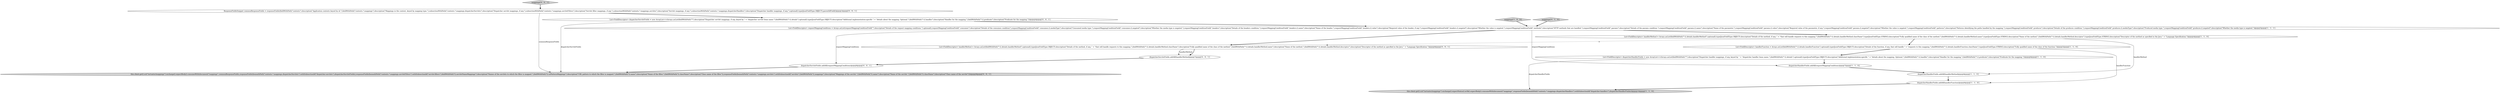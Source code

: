 digraph {
7 [style = filled, label = "dispatcherHandlerFields.addAll(handlerMethod)@@@8@@@['1', '1', '0']", fillcolor = white, shape = ellipse image = "AAA0AAABBB1BBB"];
9 [style = filled, label = "mappings['0', '1', '0']", fillcolor = lightgray, shape = diamond image = "AAA0AAABBB2BBB"];
4 [style = filled, label = "List<FieldDescriptor> handlerFunction = Arrays.asList(fieldWithPath(\"*.((.details.handlerFunction\").optional().type(JsonFieldType.OBJECT).description(\"Details of the function, if any, that will handle \" + \"requests to this mapping.\"),fieldWithPath(\"*.((.details.handlerFunction.className\").type(JsonFieldType.STRING).description(\"Fully qualified name of the class of the function.\"))@@@5@@@['1', '1', '0']", fillcolor = white, shape = ellipse image = "AAA0AAABBB1BBB"];
14 [style = filled, label = "mappings['0', '0', '1']", fillcolor = lightgray, shape = diamond image = "AAA0AAABBB3BBB"];
11 [style = filled, label = "List<FieldDescriptor> dispatcherServletFields = new ArrayList<>(Arrays.asList(fieldWithPath(\"*\").description(\"Dispatcher servlet mappings, if any, keyed by \" + \"dispatcher servlet bean name.\"),fieldWithPath(\"*.((.details\").optional().type(JsonFieldType.OBJECT).description(\"Additional implementation-specific \" + \"details about the mapping. Optional.\"),fieldWithPath(\"*.((.handler\").description(\"Handler for the mapping.\"),fieldWithPath(\"*.((.predicate\").description(\"Predicate for the mapping.\")))@@@4@@@['0', '0', '1']", fillcolor = white, shape = ellipse image = "AAA0AAABBB3BBB"];
2 [style = filled, label = "List<FieldDescriptor> dispatcherHandlerFields = new ArrayList<>(Arrays.asList(fieldWithPath(\"*\").description(\"Dispatcher handler mappings, if any, keyed by \" + \"dispatcher handler bean name.\"),fieldWithPath(\"*.((.details\").optional().type(JsonFieldType.OBJECT).description(\"Additional implementation-specific \" + \"details about the mapping. Optional.\"),fieldWithPath(\"*.((.handler\").description(\"Handler for the mapping.\"),fieldWithPath(\"*.((.predicate\").description(\"Predicate for the mapping.\")))@@@6@@@['1', '1', '0']", fillcolor = white, shape = ellipse image = "AAA0AAABBB1BBB"];
0 [style = filled, label = "dispatcherHandlerFields.addAll(handlerFunction)@@@9@@@['1', '1', '0']", fillcolor = white, shape = ellipse image = "AAA0AAABBB1BBB"];
5 [style = filled, label = "dispatcherHandlerFields.addAll(requestMappingConditions)@@@7@@@['1', '1', '0']", fillcolor = white, shape = ellipse image = "AAA0AAABBB1BBB"];
6 [style = filled, label = "mappings['1', '0', '0']", fillcolor = lightgray, shape = diamond image = "AAA0AAABBB1BBB"];
12 [style = filled, label = "this.client.get().uri(\"/actuator/mappings\").exchange().expectBody().consumeWith(document(\"mappings\",commonResponseFields,responseFields(beneathPath(\"contexts.*.mappings.dispatcherServlets\").withSubsectionId(\"dispatcher-servlets\"),dispatcherServletFields),responseFields(beneathPath(\"contexts.*.mappings.servletFilters\").withSubsectionId(\"servlet-filters\"),fieldWithPath(\"((.servletNameMappings\").description(\"Names of the servlets to which the filter is mapped.\"),fieldWithPath(\"((.urlPatternMappings\").description(\"URL pattern to which the filter is mapped.\"),fieldWithPath(\"((.name\").description(\"Name of the filter.\"),fieldWithPath(\"((.className\").description(\"Class name of the filter\")),responseFields(beneathPath(\"contexts.*.mappings.servlets\").withSubsectionId(\"servlets\"),fieldWithPath(\"((.mappings\").description(\"Mappings of the servlet.\"),fieldWithPath(\"((.name\").description(\"Name of the servlet.\"),fieldWithPath(\"((.className\").description(\"Class name of the servlet\"))))@@@9@@@['0', '0', '1']", fillcolor = lightgray, shape = ellipse image = "AAA0AAABBB3BBB"];
16 [style = filled, label = "dispatcherServletFields.addAll(handlerMethod)@@@7@@@['0', '0', '1']", fillcolor = white, shape = ellipse image = "AAA0AAABBB3BBB"];
15 [style = filled, label = "ResponseFieldsSnippet commonResponseFields = responseFields(fieldWithPath(\"contexts\").description(\"Application contexts keyed by id.\"),fieldWithPath(\"contexts.*.mappings\").description(\"Mappings in the context, keyed by mapping type.\"),subsectionWithPath(\"contexts.*.mappings.dispatcherServlets\").description(\"Dispatcher servlet mappings, if any.\"),subsectionWithPath(\"contexts.*.mappings.servletFilters\").description(\"Servlet filter mappings, if any.\"),subsectionWithPath(\"contexts.*.mappings.servlets\").description(\"Servlet mappings, if any.\"),subsectionWithPath(\"contexts.*.mappings.dispatcherHandlers\").description(\"Dispatcher handler mappings, if any.\").optional().type(JsonFieldType.OBJECT),parentIdField())@@@3@@@['0', '0', '1']", fillcolor = white, shape = ellipse image = "AAA0AAABBB3BBB"];
10 [style = filled, label = "dispatcherServletFields.addAll(requestMappingConditions)@@@8@@@['0', '0', '1']", fillcolor = white, shape = ellipse image = "AAA0AAABBB3BBB"];
3 [style = filled, label = "List<FieldDescriptor> handlerMethod = Arrays.asList(fieldWithPath(\"*.((.details.handlerMethod\").optional().type(JsonFieldType.OBJECT).description(\"Details of the method, if any, \" + \"that will handle requests to this mapping.\"),fieldWithPath(\"*.((.details.handlerMethod.className\").type(JsonFieldType.STRING).description(\"Fully qualified name of the class of the method.\"),fieldWithPath(\"*.((.details.handlerMethod.name\").type(JsonFieldType.STRING).description(\"Name of the method.\"),fieldWithPath(\"*.((.details.handlerMethod.descriptor\").type(JsonFieldType.STRING).description(\"Descriptor of the method as specified in the Java \" + \"Language Specification.\"))@@@4@@@['1', '1', '0']", fillcolor = white, shape = ellipse image = "AAA0AAABBB1BBB"];
8 [style = filled, label = "this.client.get().uri(\"/actuator/mappings\").exchange().expectStatus().isOk().expectBody().consumeWith(document(\"mappings\",responseFields(beneathPath(\"contexts.*.mappings.dispatcherHandlers\").withSubsectionId(\"dispatcher-handlers\"),dispatcherHandlerFields)))@@@10@@@['1', '1', '0']", fillcolor = lightgray, shape = ellipse image = "AAA0AAABBB1BBB"];
13 [style = filled, label = "List<FieldDescriptor> handlerMethod = Arrays.asList(fieldWithPath(\"*.((.details.handlerMethod\").optional().type(JsonFieldType.OBJECT).description(\"Details of the method, if any, \" + \"that will handle requests to this mapping.\"),fieldWithPath(\"*.((.details.handlerMethod.className\").description(\"Fully qualified name of the class of the method.\"),fieldWithPath(\"*.((.details.handlerMethod.name\").description(\"Name of the method.\"),fieldWithPath(\"*.((.details.handlerMethod.descriptor\").description(\"Descriptor of the method as specified in the Java \" + \"Language Specification.\"))@@@6@@@['0', '0', '1']", fillcolor = white, shape = ellipse image = "AAA0AAABBB3BBB"];
1 [style = filled, label = "List<FieldDescriptor> requestMappingConditions = Arrays.asList(requestMappingConditionField(\"\").description(\"Details of the request mapping conditions.\").optional(),requestMappingConditionField(\".consumes\").description(\"Details of the consumes condition\"),requestMappingConditionField(\".consumes.((.mediaType\").description(\"Consumed media type.\"),requestMappingConditionField(\".consumes.((.negated\").description(\"Whether the media type is negated.\"),requestMappingConditionField(\".headers\").description(\"Details of the headers condition.\"),requestMappingConditionField(\".headers.((.name\").description(\"Name of the header.\"),requestMappingConditionField(\".headers.((.value\").description(\"Required value of the header, if any.\"),requestMappingConditionField(\".headers.((.negated\").description(\"Whether the value is negated.\"),requestMappingConditionField(\".methods\").description(\"HTTP methods that are handled.\"),requestMappingConditionField(\".params\").description(\"Details of the params condition.\"),requestMappingConditionField(\".params.((.name\").description(\"Name of the parameter.\"),requestMappingConditionField(\".params.((.value\").description(\"Required value of the parameter, if any.\"),requestMappingConditionField(\".params.((.negated\").description(\"Whether the value is negated.\"),requestMappingConditionField(\".patterns\").description(\"Patterns identifying the paths handled by the mapping.\"),requestMappingConditionField(\".produces\").description(\"Details of the produces condition.\"),requestMappingConditionField(\".produces.((.mediaType\").description(\"Produced media type.\"),requestMappingConditionField(\".produces.((.negated\").description(\"Whether the media type is negated.\"))@@@5@@@['1', '1', '1']", fillcolor = white, shape = ellipse image = "AAA0AAABBB1BBB"];
1->5 [style = solid, label="requestMappingConditions"];
11->1 [style = bold, label=""];
16->10 [style = bold, label=""];
15->12 [style = solid, label="commonResponseFields"];
1->3 [style = bold, label=""];
7->0 [style = bold, label=""];
4->2 [style = bold, label=""];
1->10 [style = solid, label="requestMappingConditions"];
3->13 [style = dashed, label="0"];
3->4 [style = bold, label=""];
1->13 [style = bold, label=""];
13->16 [style = bold, label=""];
13->16 [style = solid, label="handlerMethod"];
6->1 [style = bold, label=""];
3->7 [style = solid, label="handlerMethod"];
15->11 [style = bold, label=""];
2->8 [style = solid, label="dispatcherHandlerFields"];
10->12 [style = bold, label=""];
0->8 [style = bold, label=""];
5->7 [style = bold, label=""];
14->15 [style = bold, label=""];
11->12 [style = solid, label="dispatcherServletFields"];
9->1 [style = bold, label=""];
4->0 [style = solid, label="handlerFunction"];
2->5 [style = bold, label=""];
}
